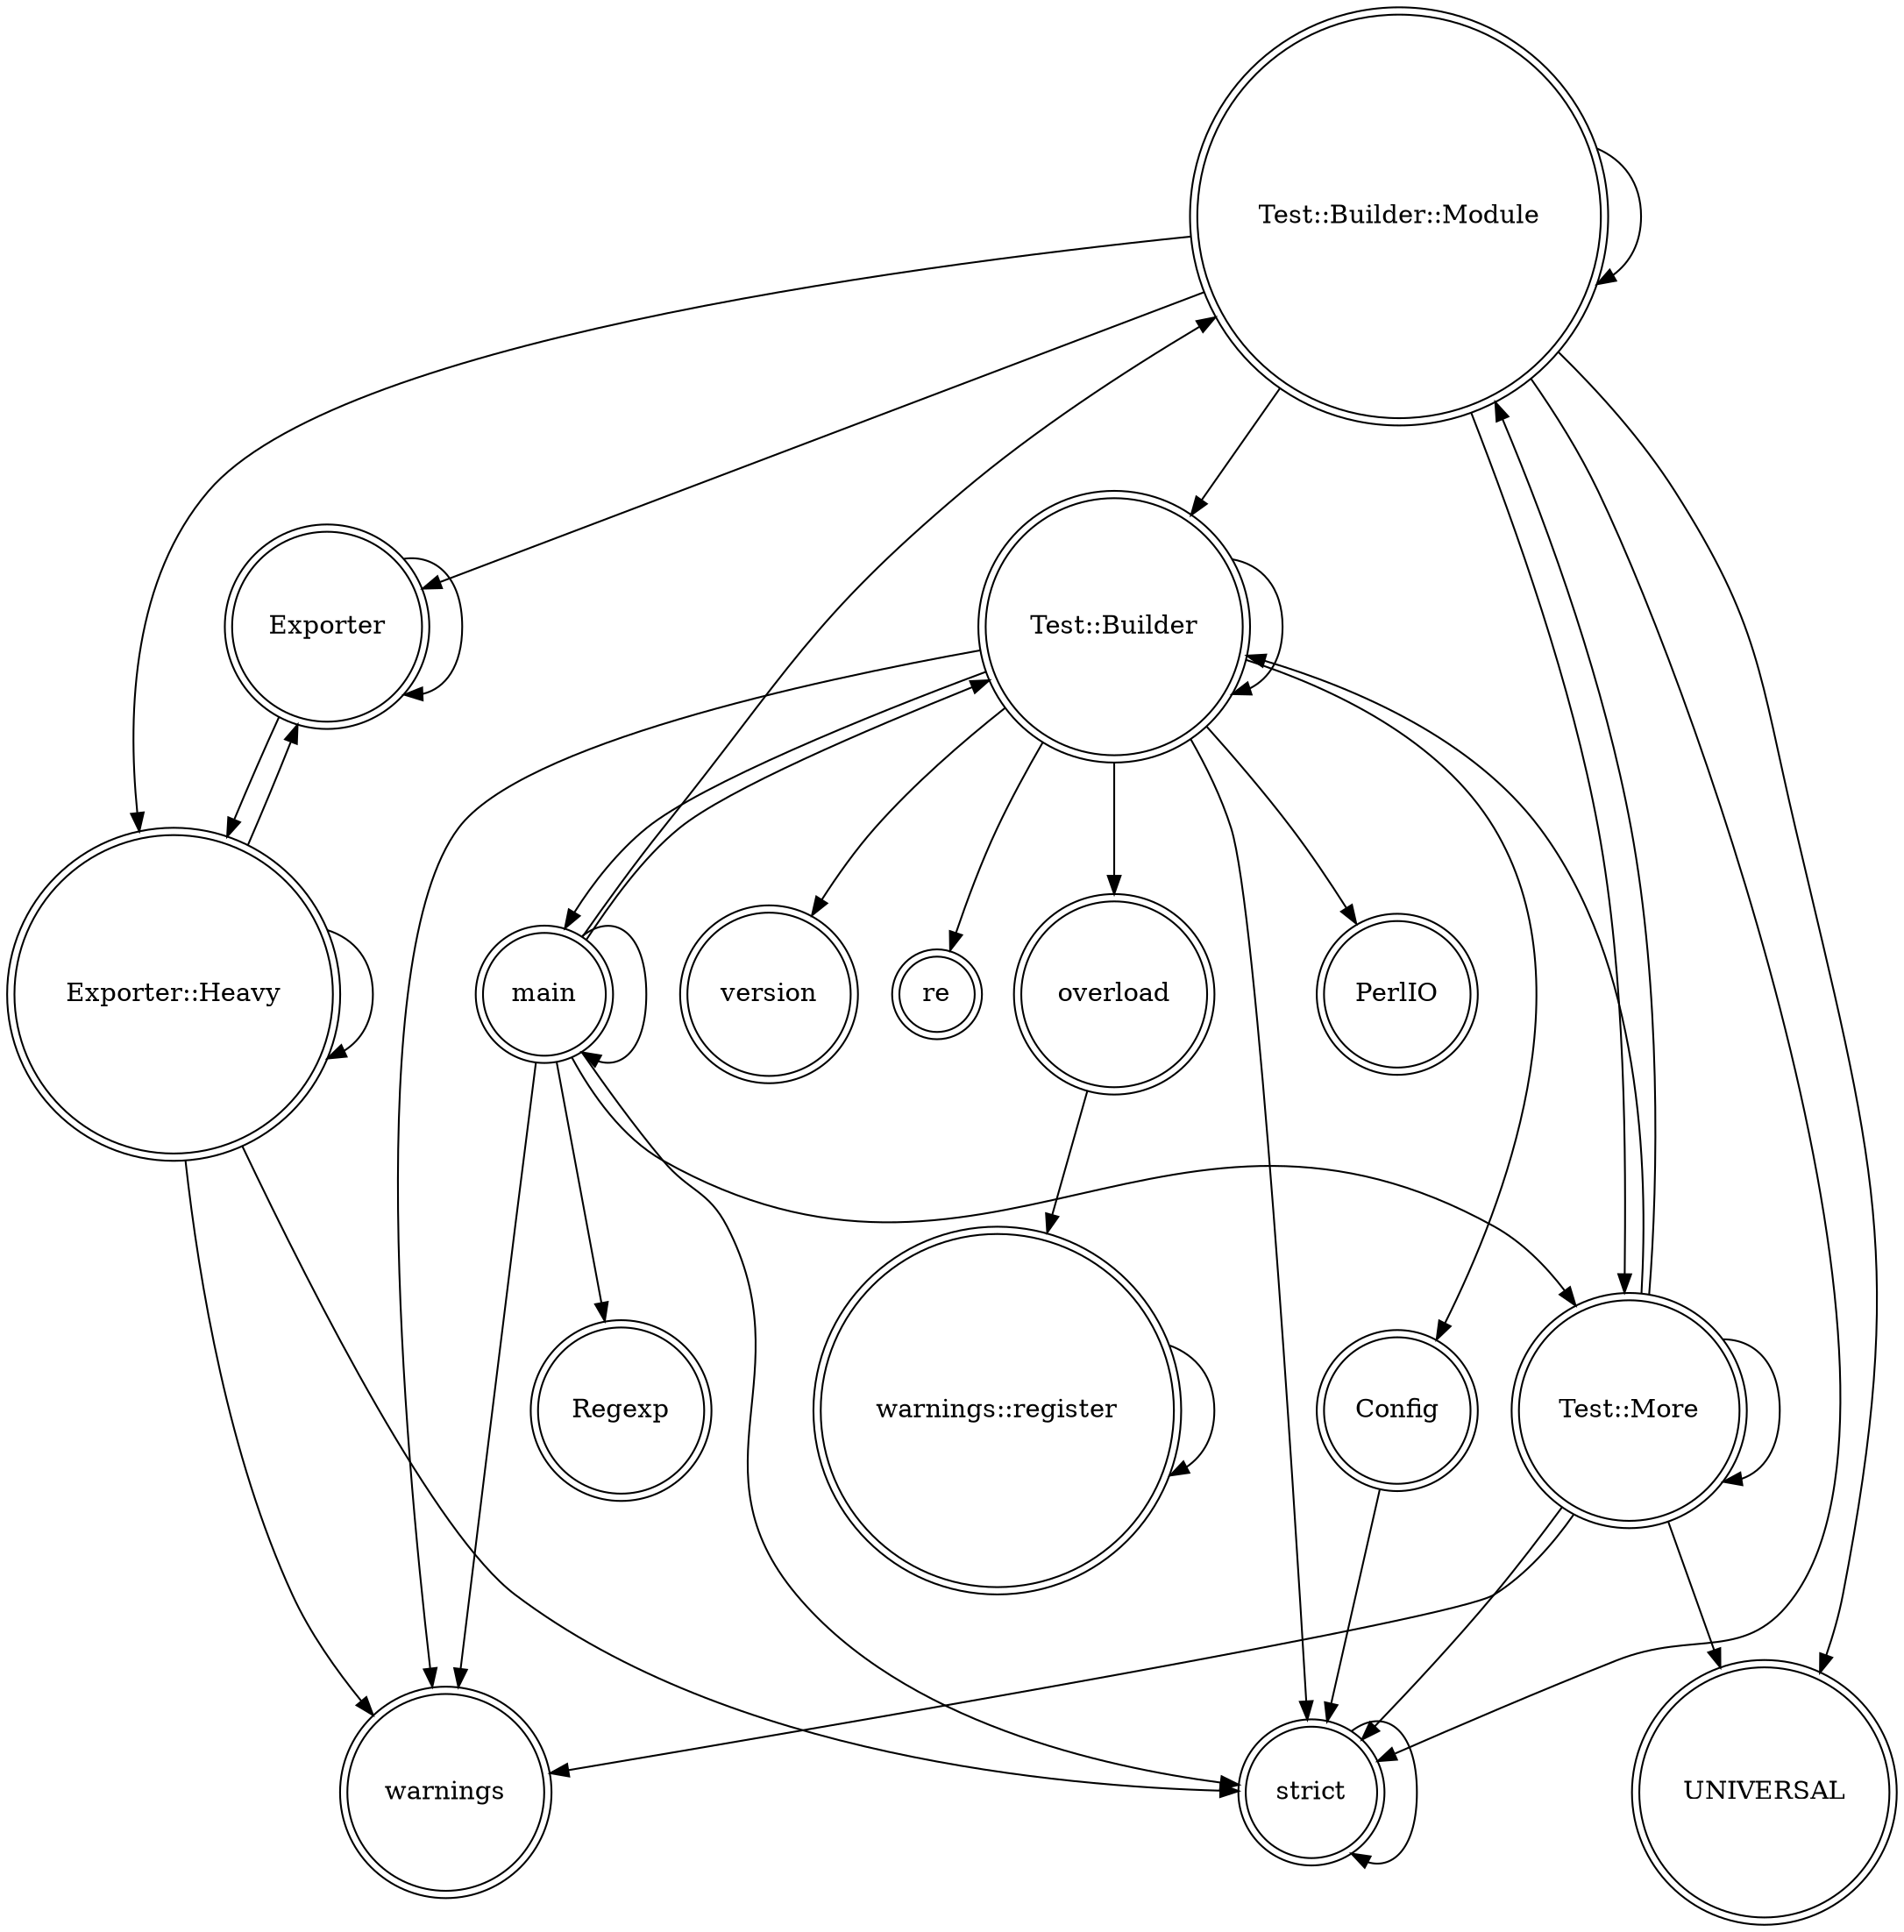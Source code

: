 digraph {
graph [overlap=false]
node [shape=doublecircle];
"Test::Builder::Module" -> "Test::Builder";
"main" -> "strict";
"Test::Builder" -> "overload";
"Test::Builder::Module" -> "UNIVERSAL";
"Test::More" -> "UNIVERSAL";
"Test::More" -> "Test::More";
"Exporter" -> "Exporter";
"Test::Builder" -> "Test::Builder";
"main" -> "Test::Builder::Module";
"main" -> "Test::More";
"Test::Builder::Module" -> "Test::Builder::Module";
"warnings::register" -> "warnings::register";
"Test::Builder" -> "Config";
"Test::More" -> "Test::Builder::Module";
"Test::Builder" -> "warnings";
"Exporter::Heavy" -> "strict";
"Test::Builder::Module" -> "Exporter::Heavy";
"strict" -> "strict";
"Test::Builder" -> "PerlIO";
"Test::Builder::Module" -> "strict";
"main" -> "Regexp";
"main" -> "main";
"Config" -> "strict";
"Test::More" -> "warnings";
"Test::Builder::Module" -> "Test::More";
"Exporter::Heavy" -> "Exporter";
"Exporter" -> "Exporter::Heavy";
"Exporter::Heavy" -> "warnings";
"Test::Builder" -> "version";
"Exporter::Heavy" -> "Exporter::Heavy";
"Test::Builder::Module" -> "Exporter";
"Test::More" -> "strict";
"Test::Builder" -> "strict";
"main" -> "warnings";
"overload" -> "warnings::register";
"Test::More" -> "Test::Builder";
"Test::Builder" -> "re";
"Test::Builder" -> "main";
"main" -> "Test::Builder";
}
